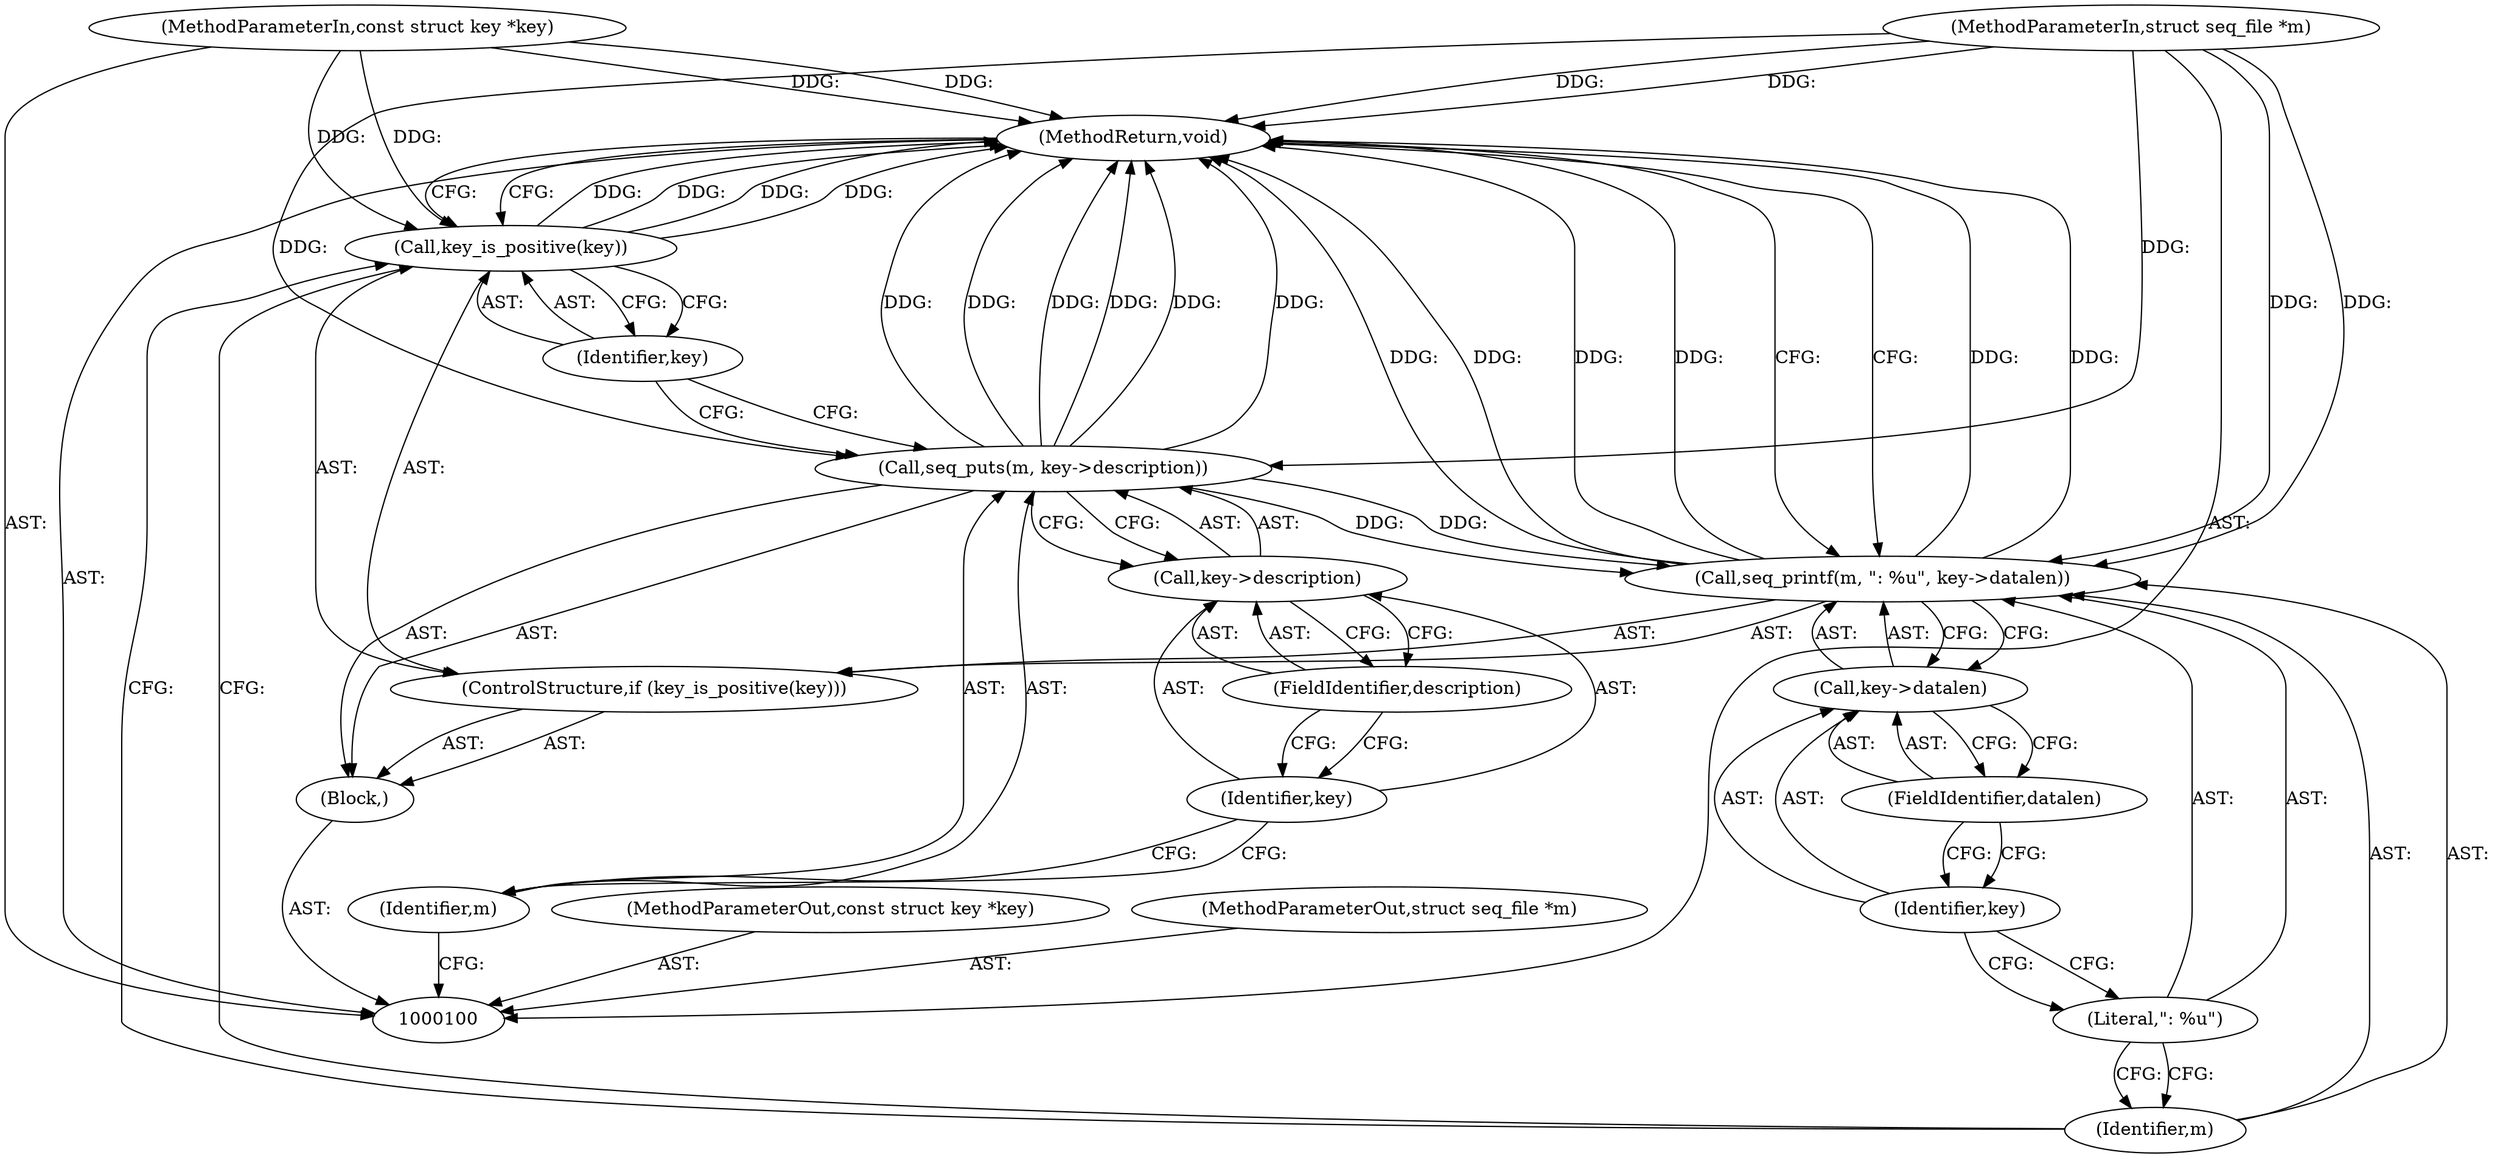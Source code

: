 digraph "0_linux_363b02dab09b3226f3bd1420dad9c72b79a42a76_17" {
"1000118" [label="(MethodReturn,void)"];
"1000101" [label="(MethodParameterIn,const struct key *key)"];
"1000144" [label="(MethodParameterOut,const struct key *key)"];
"1000102" [label="(MethodParameterIn,struct seq_file *m)"];
"1000145" [label="(MethodParameterOut,struct seq_file *m)"];
"1000103" [label="(Block,)"];
"1000105" [label="(Identifier,m)"];
"1000106" [label="(Call,key->description)"];
"1000107" [label="(Identifier,key)"];
"1000108" [label="(FieldIdentifier,description)"];
"1000104" [label="(Call,seq_puts(m, key->description))"];
"1000109" [label="(ControlStructure,if (key_is_positive(key)))"];
"1000111" [label="(Identifier,key)"];
"1000110" [label="(Call,key_is_positive(key))"];
"1000113" [label="(Identifier,m)"];
"1000114" [label="(Literal,\": %u\")"];
"1000115" [label="(Call,key->datalen)"];
"1000116" [label="(Identifier,key)"];
"1000112" [label="(Call,seq_printf(m, \": %u\", key->datalen))"];
"1000117" [label="(FieldIdentifier,datalen)"];
"1000118" -> "1000100"  [label="AST: "];
"1000118" -> "1000112"  [label="CFG: "];
"1000118" -> "1000110"  [label="CFG: "];
"1000104" -> "1000118"  [label="DDG: "];
"1000104" -> "1000118"  [label="DDG: "];
"1000104" -> "1000118"  [label="DDG: "];
"1000112" -> "1000118"  [label="DDG: "];
"1000112" -> "1000118"  [label="DDG: "];
"1000112" -> "1000118"  [label="DDG: "];
"1000110" -> "1000118"  [label="DDG: "];
"1000110" -> "1000118"  [label="DDG: "];
"1000102" -> "1000118"  [label="DDG: "];
"1000101" -> "1000118"  [label="DDG: "];
"1000101" -> "1000100"  [label="AST: "];
"1000101" -> "1000118"  [label="DDG: "];
"1000101" -> "1000110"  [label="DDG: "];
"1000144" -> "1000100"  [label="AST: "];
"1000102" -> "1000100"  [label="AST: "];
"1000102" -> "1000118"  [label="DDG: "];
"1000102" -> "1000104"  [label="DDG: "];
"1000102" -> "1000112"  [label="DDG: "];
"1000145" -> "1000100"  [label="AST: "];
"1000103" -> "1000100"  [label="AST: "];
"1000104" -> "1000103"  [label="AST: "];
"1000109" -> "1000103"  [label="AST: "];
"1000105" -> "1000104"  [label="AST: "];
"1000105" -> "1000100"  [label="CFG: "];
"1000107" -> "1000105"  [label="CFG: "];
"1000106" -> "1000104"  [label="AST: "];
"1000106" -> "1000108"  [label="CFG: "];
"1000107" -> "1000106"  [label="AST: "];
"1000108" -> "1000106"  [label="AST: "];
"1000104" -> "1000106"  [label="CFG: "];
"1000107" -> "1000106"  [label="AST: "];
"1000107" -> "1000105"  [label="CFG: "];
"1000108" -> "1000107"  [label="CFG: "];
"1000108" -> "1000106"  [label="AST: "];
"1000108" -> "1000107"  [label="CFG: "];
"1000106" -> "1000108"  [label="CFG: "];
"1000104" -> "1000103"  [label="AST: "];
"1000104" -> "1000106"  [label="CFG: "];
"1000105" -> "1000104"  [label="AST: "];
"1000106" -> "1000104"  [label="AST: "];
"1000111" -> "1000104"  [label="CFG: "];
"1000104" -> "1000118"  [label="DDG: "];
"1000104" -> "1000118"  [label="DDG: "];
"1000104" -> "1000118"  [label="DDG: "];
"1000102" -> "1000104"  [label="DDG: "];
"1000104" -> "1000112"  [label="DDG: "];
"1000109" -> "1000103"  [label="AST: "];
"1000110" -> "1000109"  [label="AST: "];
"1000112" -> "1000109"  [label="AST: "];
"1000111" -> "1000110"  [label="AST: "];
"1000111" -> "1000104"  [label="CFG: "];
"1000110" -> "1000111"  [label="CFG: "];
"1000110" -> "1000109"  [label="AST: "];
"1000110" -> "1000111"  [label="CFG: "];
"1000111" -> "1000110"  [label="AST: "];
"1000113" -> "1000110"  [label="CFG: "];
"1000118" -> "1000110"  [label="CFG: "];
"1000110" -> "1000118"  [label="DDG: "];
"1000110" -> "1000118"  [label="DDG: "];
"1000101" -> "1000110"  [label="DDG: "];
"1000113" -> "1000112"  [label="AST: "];
"1000113" -> "1000110"  [label="CFG: "];
"1000114" -> "1000113"  [label="CFG: "];
"1000114" -> "1000112"  [label="AST: "];
"1000114" -> "1000113"  [label="CFG: "];
"1000116" -> "1000114"  [label="CFG: "];
"1000115" -> "1000112"  [label="AST: "];
"1000115" -> "1000117"  [label="CFG: "];
"1000116" -> "1000115"  [label="AST: "];
"1000117" -> "1000115"  [label="AST: "];
"1000112" -> "1000115"  [label="CFG: "];
"1000116" -> "1000115"  [label="AST: "];
"1000116" -> "1000114"  [label="CFG: "];
"1000117" -> "1000116"  [label="CFG: "];
"1000112" -> "1000109"  [label="AST: "];
"1000112" -> "1000115"  [label="CFG: "];
"1000113" -> "1000112"  [label="AST: "];
"1000114" -> "1000112"  [label="AST: "];
"1000115" -> "1000112"  [label="AST: "];
"1000118" -> "1000112"  [label="CFG: "];
"1000112" -> "1000118"  [label="DDG: "];
"1000112" -> "1000118"  [label="DDG: "];
"1000112" -> "1000118"  [label="DDG: "];
"1000104" -> "1000112"  [label="DDG: "];
"1000102" -> "1000112"  [label="DDG: "];
"1000117" -> "1000115"  [label="AST: "];
"1000117" -> "1000116"  [label="CFG: "];
"1000115" -> "1000117"  [label="CFG: "];
}
